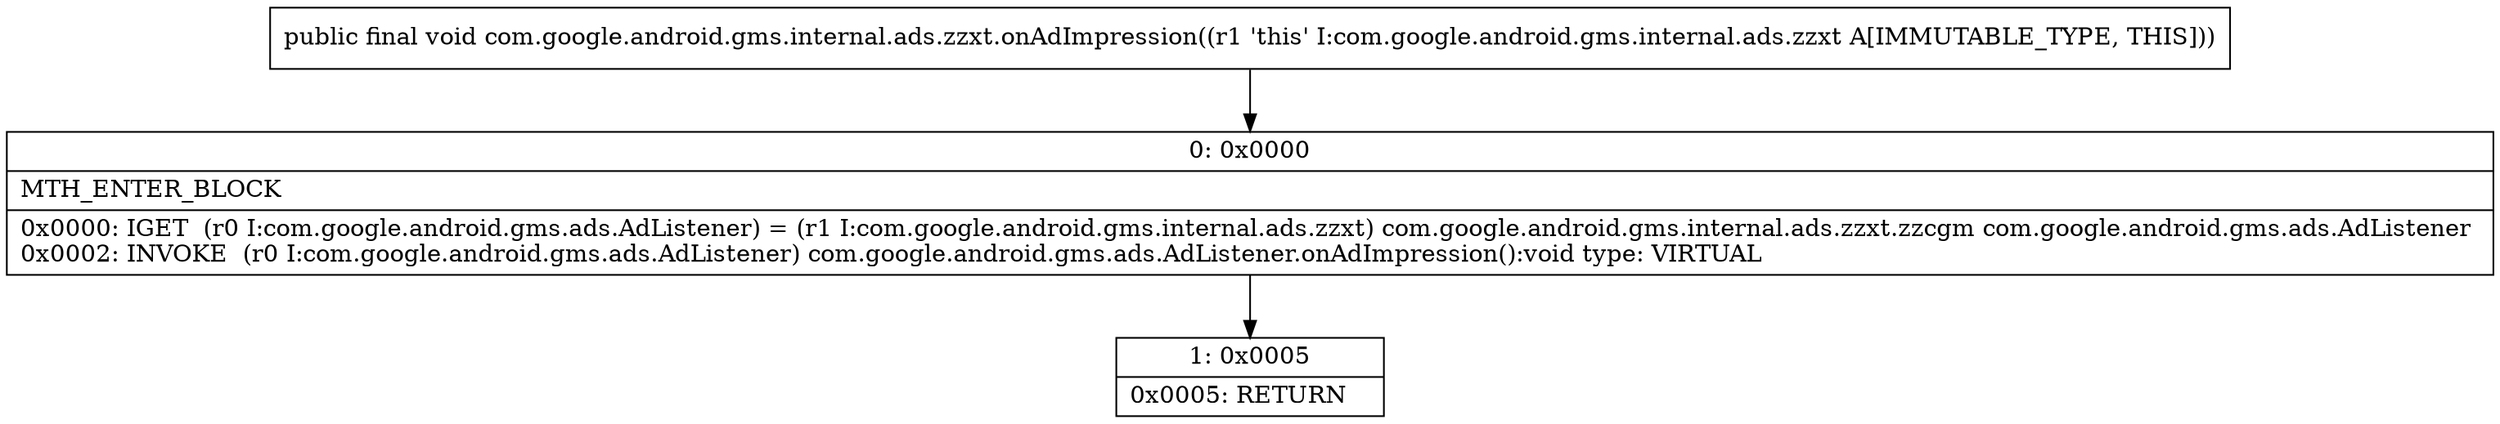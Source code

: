 digraph "CFG forcom.google.android.gms.internal.ads.zzxt.onAdImpression()V" {
Node_0 [shape=record,label="{0\:\ 0x0000|MTH_ENTER_BLOCK\l|0x0000: IGET  (r0 I:com.google.android.gms.ads.AdListener) = (r1 I:com.google.android.gms.internal.ads.zzxt) com.google.android.gms.internal.ads.zzxt.zzcgm com.google.android.gms.ads.AdListener \l0x0002: INVOKE  (r0 I:com.google.android.gms.ads.AdListener) com.google.android.gms.ads.AdListener.onAdImpression():void type: VIRTUAL \l}"];
Node_1 [shape=record,label="{1\:\ 0x0005|0x0005: RETURN   \l}"];
MethodNode[shape=record,label="{public final void com.google.android.gms.internal.ads.zzxt.onAdImpression((r1 'this' I:com.google.android.gms.internal.ads.zzxt A[IMMUTABLE_TYPE, THIS])) }"];
MethodNode -> Node_0;
Node_0 -> Node_1;
}

